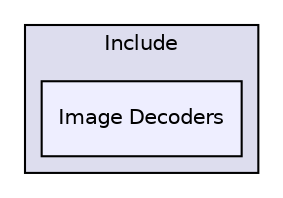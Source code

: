 digraph "C:/Users/mainuser/Desktop/School/SeniorProject/EthKitTCP/Microchip/Include/Image Decoders" {
  compound=true
  node [ fontsize="10", fontname="Helvetica"];
  edge [ labelfontsize="10", labelfontname="Helvetica"];
  subgraph clusterdir_7ce300d8a919a620616ec6bc64c02d37 {
    graph [ bgcolor="#ddddee", pencolor="black", label="Include" fontname="Helvetica", fontsize="10", URL="dir_7ce300d8a919a620616ec6bc64c02d37.html"]
  dir_ac3f93110f89281eb3cbc59ccaf53b80 [shape=box, label="Image Decoders", style="filled", fillcolor="#eeeeff", pencolor="black", URL="dir_ac3f93110f89281eb3cbc59ccaf53b80.html"];
  }
}
